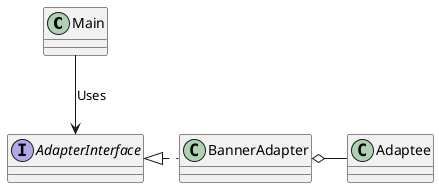 @startuml

class Main {
}

interface AdapterInterface {
}

class BannerAdapter {
}

class Adaptee {
}

Main -down-> AdapterInterface : Uses
BannerAdapter o-right- Adaptee
AdapterInterface <|.right. BannerAdapter

@enduml